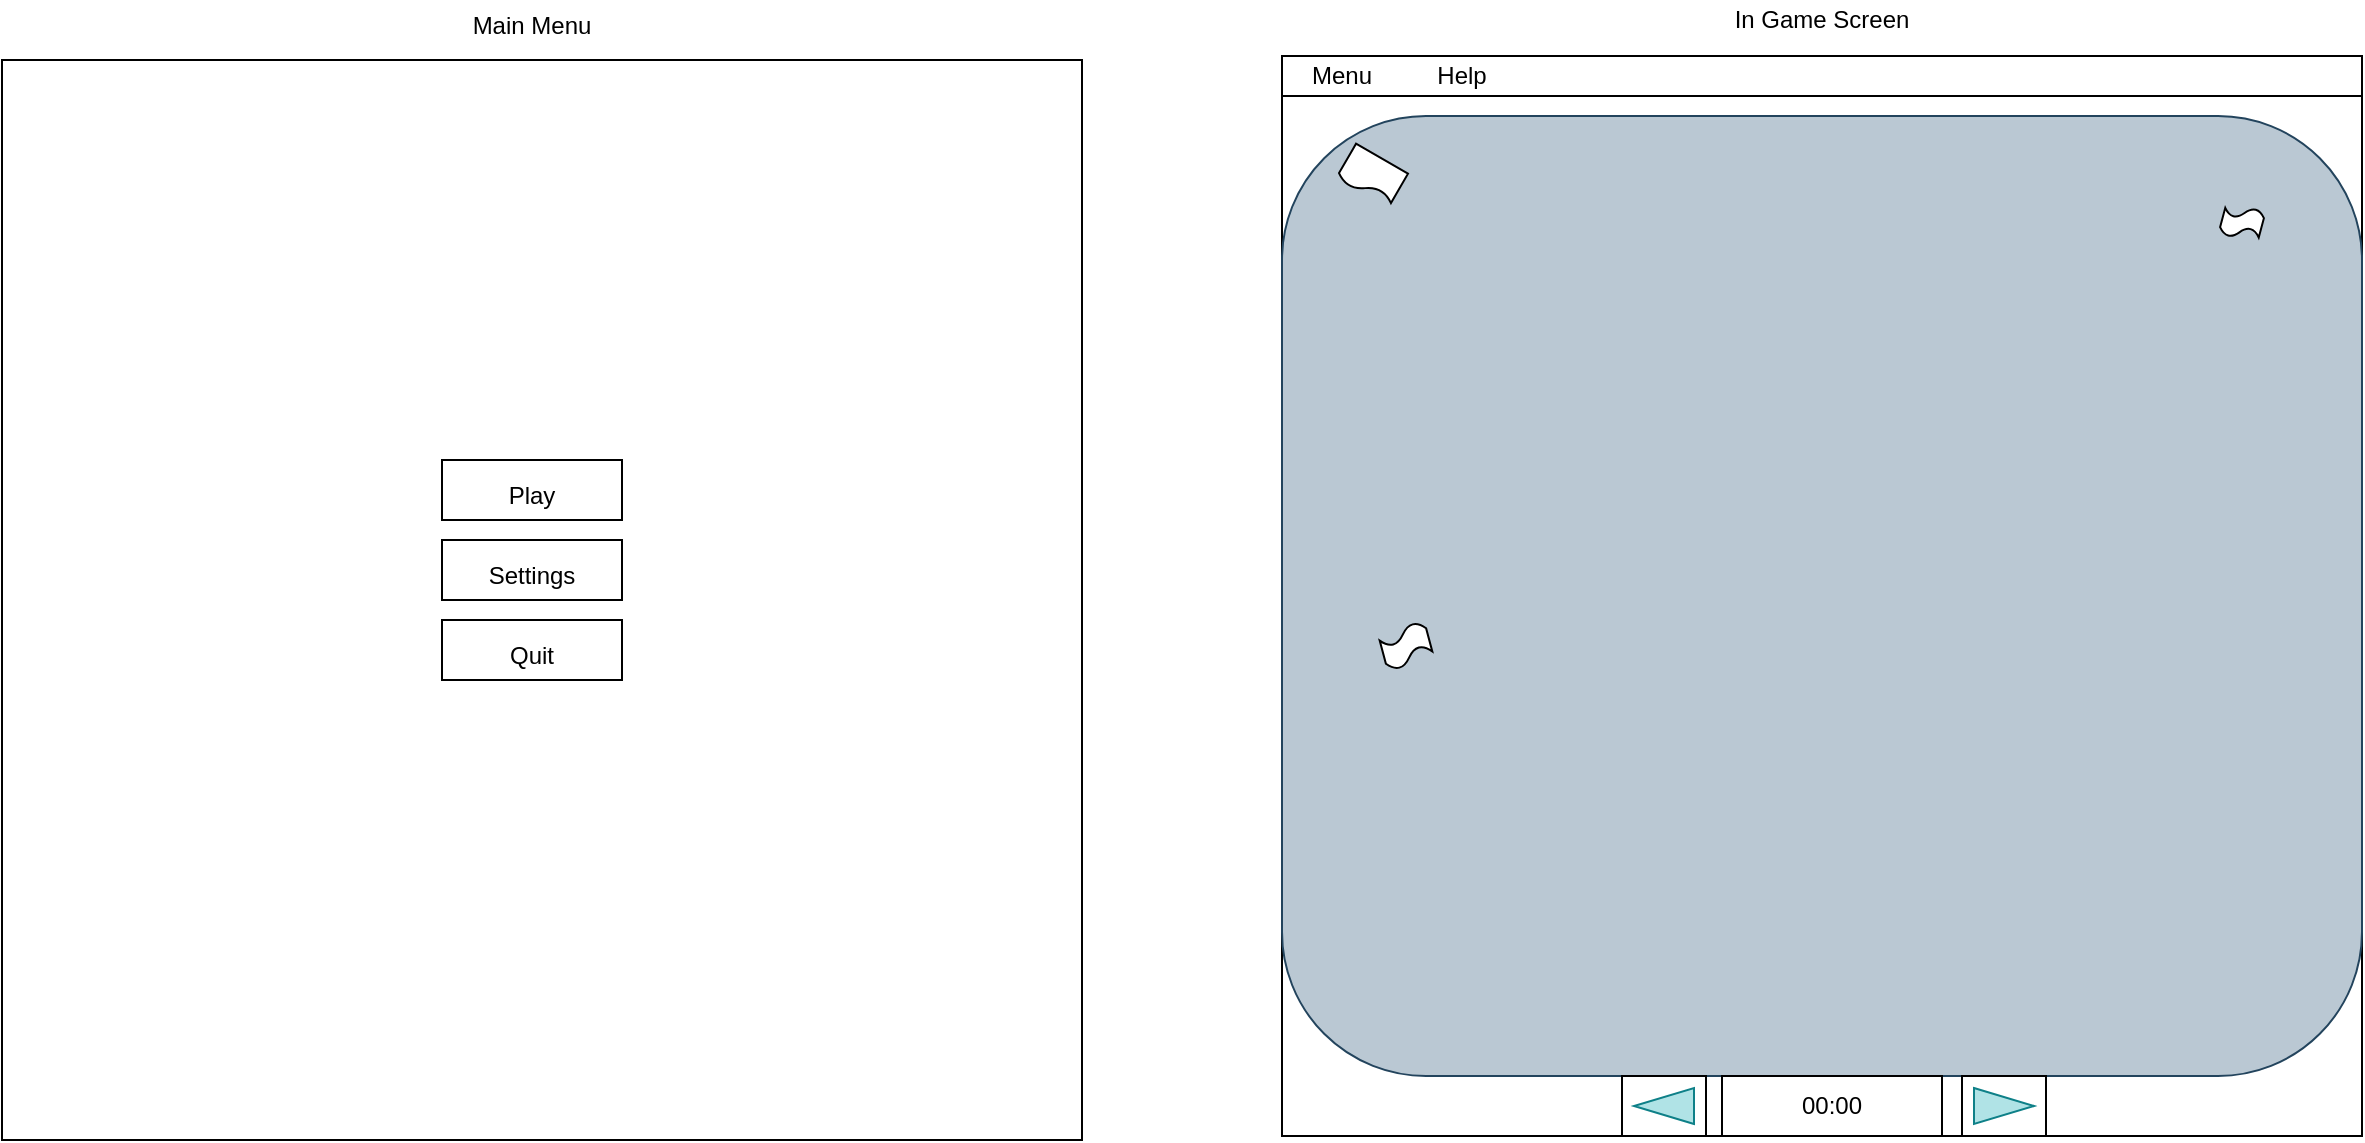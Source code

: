 <mxfile version="14.4.6" type="github">
  <diagram id="N4wPca4UjXj0loHW607_" name="Page-1">
    <mxGraphModel dx="1483" dy="821" grid="1" gridSize="10" guides="0" tooltips="1" connect="1" arrows="0" fold="1" page="1" pageScale="1" pageWidth="850" pageHeight="1100" math="0" shadow="0">
      <root>
        <mxCell id="0" />
        <mxCell id="1" parent="0" />
        <mxCell id="n_nycdXtxx2qEFfKbzDo-7" value="" style="whiteSpace=wrap;html=1;aspect=fixed;" parent="1" vertex="1">
          <mxGeometry x="640" y="48" width="540" height="540" as="geometry" />
        </mxCell>
        <mxCell id="n_nycdXtxx2qEFfKbzDo-1" value="" style="rounded=1;whiteSpace=wrap;html=1;fillColor=#bac8d3;strokeColor=#23445d;" parent="1" vertex="1">
          <mxGeometry x="640" y="78" width="540" height="480" as="geometry" />
        </mxCell>
        <mxCell id="n_nycdXtxx2qEFfKbzDo-3" value="" style="shape=tape;whiteSpace=wrap;html=1;rotation=-15;" parent="1" vertex="1">
          <mxGeometry x="690" y="333" width="24" height="20" as="geometry" />
        </mxCell>
        <mxCell id="n_nycdXtxx2qEFfKbzDo-5" value="" style="shape=document;whiteSpace=wrap;html=1;boundedLbl=1;rotation=30;" parent="1" vertex="1">
          <mxGeometry x="670" y="98" width="30" height="20" as="geometry" />
        </mxCell>
        <mxCell id="n_nycdXtxx2qEFfKbzDo-6" value="" style="shape=tape;whiteSpace=wrap;html=1;rotation=15;" parent="1" vertex="1">
          <mxGeometry x="1110" y="123" width="20" height="16.67" as="geometry" />
        </mxCell>
        <mxCell id="Wjk0ldOucOV_jlpdC3WD-1" value="" style="whiteSpace=wrap;html=1;aspect=fixed;" vertex="1" parent="1">
          <mxGeometry y="50" width="540" height="540" as="geometry" />
        </mxCell>
        <mxCell id="Wjk0ldOucOV_jlpdC3WD-2" value="&lt;div&gt;Main Menu&lt;/div&gt;&lt;div&gt;&lt;br&gt;&lt;/div&gt;" style="text;html=1;strokeColor=none;fillColor=none;align=center;verticalAlign=middle;whiteSpace=wrap;rounded=0;" vertex="1" parent="1">
          <mxGeometry x="220" y="30" width="90" height="20" as="geometry" />
        </mxCell>
        <mxCell id="Wjk0ldOucOV_jlpdC3WD-6" value="In Game Screen" style="text;html=1;strokeColor=none;fillColor=none;align=center;verticalAlign=middle;whiteSpace=wrap;rounded=0;" vertex="1" parent="1">
          <mxGeometry x="865" y="20" width="90" height="20" as="geometry" />
        </mxCell>
        <mxCell id="Wjk0ldOucOV_jlpdC3WD-9" value="" style="group" vertex="1" connectable="0" parent="1">
          <mxGeometry x="860" y="558" width="110" height="30" as="geometry" />
        </mxCell>
        <mxCell id="Wjk0ldOucOV_jlpdC3WD-5" value="" style="rounded=0;whiteSpace=wrap;html=1;" vertex="1" parent="Wjk0ldOucOV_jlpdC3WD-9">
          <mxGeometry width="110" height="30" as="geometry" />
        </mxCell>
        <mxCell id="Wjk0ldOucOV_jlpdC3WD-7" value="00:00" style="text;html=1;strokeColor=none;fillColor=none;align=center;verticalAlign=middle;whiteSpace=wrap;rounded=0;" vertex="1" parent="Wjk0ldOucOV_jlpdC3WD-9">
          <mxGeometry x="10" y="7.5" width="90" height="15" as="geometry" />
        </mxCell>
        <mxCell id="Wjk0ldOucOV_jlpdC3WD-15" value="" style="group" vertex="1" connectable="0" parent="1">
          <mxGeometry x="980" y="558" width="42" height="30" as="geometry" />
        </mxCell>
        <mxCell id="Wjk0ldOucOV_jlpdC3WD-12" value="" style="rounded=0;whiteSpace=wrap;html=1;" vertex="1" parent="Wjk0ldOucOV_jlpdC3WD-15">
          <mxGeometry width="42" height="30" as="geometry" />
        </mxCell>
        <mxCell id="Wjk0ldOucOV_jlpdC3WD-14" value="" style="html=1;shadow=0;dashed=0;align=center;verticalAlign=middle;shape=mxgraph.arrows2.jumpInArrow;dy=3.2;dx=38.28;arrowHead=31.39;fillColor=#b0e3e6;strokeColor=#0e8088;" vertex="1" parent="Wjk0ldOucOV_jlpdC3WD-15">
          <mxGeometry x="6" y="6" width="30" height="18" as="geometry" />
        </mxCell>
        <mxCell id="Wjk0ldOucOV_jlpdC3WD-19" value="" style="group;direction=east;" vertex="1" connectable="0" parent="1">
          <mxGeometry x="810" y="558" width="42" height="30" as="geometry" />
        </mxCell>
        <mxCell id="Wjk0ldOucOV_jlpdC3WD-20" value="" style="rounded=0;whiteSpace=wrap;html=1;direction=west;" vertex="1" parent="Wjk0ldOucOV_jlpdC3WD-19">
          <mxGeometry width="42" height="30" as="geometry" />
        </mxCell>
        <mxCell id="Wjk0ldOucOV_jlpdC3WD-21" value="" style="html=1;shadow=0;dashed=0;align=center;verticalAlign=middle;shape=mxgraph.arrows2.jumpInArrow;dy=3.2;dx=38.28;arrowHead=31.39;fillColor=#b0e3e6;strokeColor=#0e8088;direction=west;" vertex="1" parent="Wjk0ldOucOV_jlpdC3WD-19">
          <mxGeometry x="6" y="6" width="30" height="18" as="geometry" />
        </mxCell>
        <mxCell id="Wjk0ldOucOV_jlpdC3WD-22" value="" style="rounded=0;whiteSpace=wrap;html=1;fillColor=none;" vertex="1" parent="1">
          <mxGeometry x="640" y="48" width="540" height="20" as="geometry" />
        </mxCell>
        <mxCell id="Wjk0ldOucOV_jlpdC3WD-23" value="Help" style="text;html=1;strokeColor=none;fillColor=none;align=center;verticalAlign=middle;whiteSpace=wrap;rounded=0;" vertex="1" parent="1">
          <mxGeometry x="710" y="48" width="40" height="20" as="geometry" />
        </mxCell>
        <mxCell id="Wjk0ldOucOV_jlpdC3WD-24" value="Menu" style="text;html=1;strokeColor=none;fillColor=none;align=center;verticalAlign=middle;whiteSpace=wrap;rounded=0;" vertex="1" parent="1">
          <mxGeometry x="650" y="48" width="40" height="20" as="geometry" />
        </mxCell>
        <mxCell id="Wjk0ldOucOV_jlpdC3WD-25" value="Settings" style="text;html=1;strokeColor=none;fillColor=none;align=center;verticalAlign=middle;whiteSpace=wrap;rounded=0;" vertex="1" parent="1">
          <mxGeometry x="220" y="300" width="90" height="15" as="geometry" />
        </mxCell>
        <mxCell id="Wjk0ldOucOV_jlpdC3WD-26" value="Play" style="text;html=1;strokeColor=none;fillColor=none;align=center;verticalAlign=middle;whiteSpace=wrap;rounded=0;" vertex="1" parent="1">
          <mxGeometry x="220" y="260" width="90" height="15" as="geometry" />
        </mxCell>
        <mxCell id="Wjk0ldOucOV_jlpdC3WD-27" value="Quit" style="text;html=1;strokeColor=none;fillColor=none;align=center;verticalAlign=middle;whiteSpace=wrap;rounded=0;" vertex="1" parent="1">
          <mxGeometry x="220" y="340" width="90" height="15" as="geometry" />
        </mxCell>
        <mxCell id="Wjk0ldOucOV_jlpdC3WD-28" value="" style="rounded=0;whiteSpace=wrap;html=1;fillColor=none;" vertex="1" parent="1">
          <mxGeometry x="220" y="250" width="90" height="30" as="geometry" />
        </mxCell>
        <mxCell id="Wjk0ldOucOV_jlpdC3WD-29" value="" style="rounded=0;whiteSpace=wrap;html=1;fillColor=none;" vertex="1" parent="1">
          <mxGeometry x="220" y="290" width="90" height="30" as="geometry" />
        </mxCell>
        <mxCell id="Wjk0ldOucOV_jlpdC3WD-30" value="" style="rounded=0;whiteSpace=wrap;html=1;fillColor=none;" vertex="1" parent="1">
          <mxGeometry x="220" y="330" width="90" height="30" as="geometry" />
        </mxCell>
      </root>
    </mxGraphModel>
  </diagram>
</mxfile>
